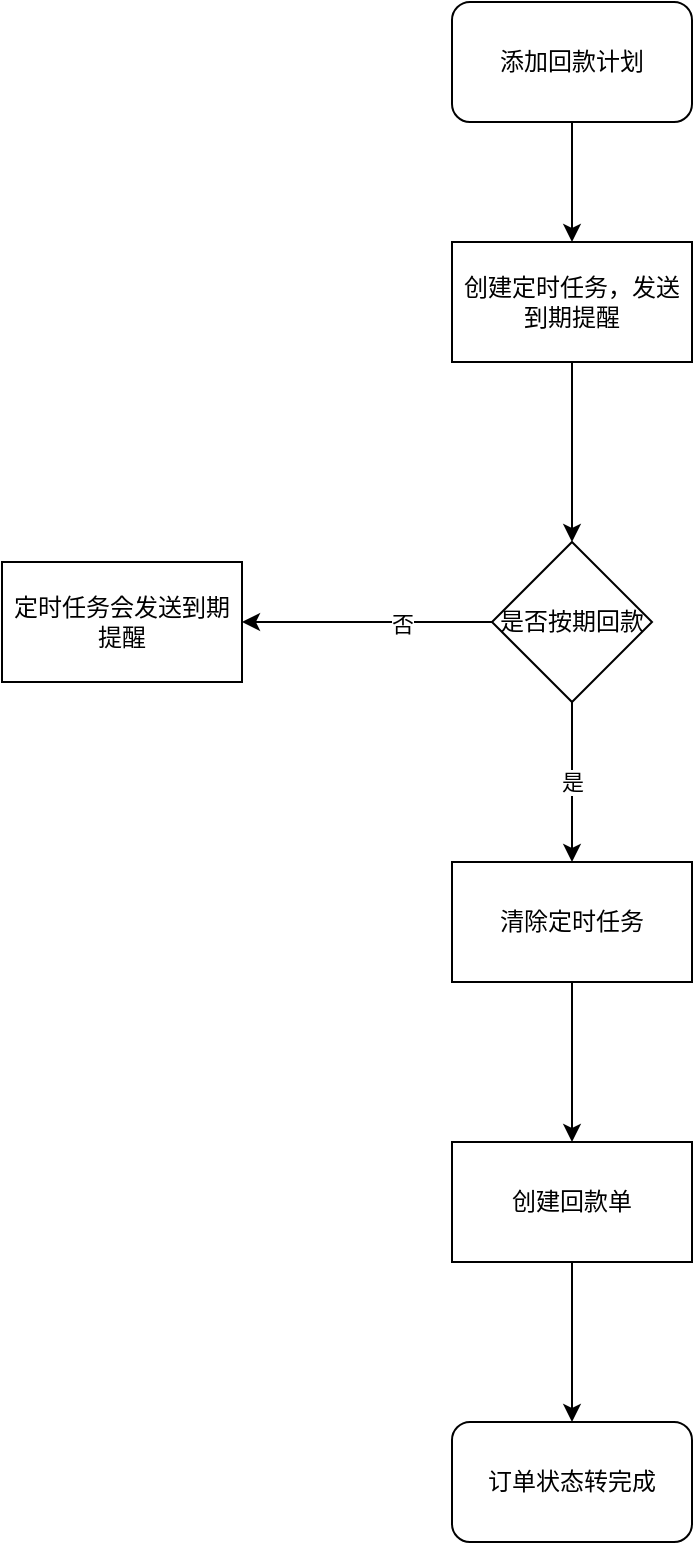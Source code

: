 <mxfile version="14.1.8" type="github">
  <diagram id="GqKOqFa_LnSLoMzZh2zW" name="Page-1">
    <mxGraphModel dx="2066" dy="1129" grid="1" gridSize="10" guides="1" tooltips="1" connect="1" arrows="1" fold="1" page="1" pageScale="1" pageWidth="850" pageHeight="1100" math="0" shadow="0">
      <root>
        <mxCell id="0" />
        <mxCell id="1" parent="0" />
        <mxCell id="sLybfmZlKdAoe-mEPf5w-3" style="edgeStyle=orthogonalEdgeStyle;rounded=0;orthogonalLoop=1;jettySize=auto;html=1;entryX=0.5;entryY=0;entryDx=0;entryDy=0;" edge="1" parent="1" source="sLybfmZlKdAoe-mEPf5w-1" target="sLybfmZlKdAoe-mEPf5w-2">
          <mxGeometry relative="1" as="geometry" />
        </mxCell>
        <mxCell id="sLybfmZlKdAoe-mEPf5w-1" value="添加回款计划" style="rounded=1;whiteSpace=wrap;html=1;" vertex="1" parent="1">
          <mxGeometry x="365" y="100" width="120" height="60" as="geometry" />
        </mxCell>
        <mxCell id="sLybfmZlKdAoe-mEPf5w-5" style="edgeStyle=orthogonalEdgeStyle;rounded=0;orthogonalLoop=1;jettySize=auto;html=1;entryX=0.5;entryY=0;entryDx=0;entryDy=0;" edge="1" parent="1" source="sLybfmZlKdAoe-mEPf5w-2" target="sLybfmZlKdAoe-mEPf5w-7">
          <mxGeometry relative="1" as="geometry">
            <mxPoint x="425" y="360" as="targetPoint" />
          </mxGeometry>
        </mxCell>
        <mxCell id="sLybfmZlKdAoe-mEPf5w-2" value="创建定时任务，发送到期提醒" style="rounded=0;whiteSpace=wrap;html=1;" vertex="1" parent="1">
          <mxGeometry x="365" y="220" width="120" height="60" as="geometry" />
        </mxCell>
        <mxCell id="sLybfmZlKdAoe-mEPf5w-15" style="edgeStyle=orthogonalEdgeStyle;rounded=0;orthogonalLoop=1;jettySize=auto;html=1;" edge="1" parent="1" source="sLybfmZlKdAoe-mEPf5w-6" target="sLybfmZlKdAoe-mEPf5w-14">
          <mxGeometry relative="1" as="geometry" />
        </mxCell>
        <mxCell id="sLybfmZlKdAoe-mEPf5w-6" value="清除定时任务" style="rounded=0;whiteSpace=wrap;html=1;" vertex="1" parent="1">
          <mxGeometry x="365" y="530" width="120" height="60" as="geometry" />
        </mxCell>
        <mxCell id="sLybfmZlKdAoe-mEPf5w-8" value="是" style="edgeStyle=orthogonalEdgeStyle;rounded=0;orthogonalLoop=1;jettySize=auto;html=1;entryX=0.5;entryY=0;entryDx=0;entryDy=0;" edge="1" parent="1" source="sLybfmZlKdAoe-mEPf5w-7" target="sLybfmZlKdAoe-mEPf5w-6">
          <mxGeometry relative="1" as="geometry" />
        </mxCell>
        <mxCell id="sLybfmZlKdAoe-mEPf5w-12" style="edgeStyle=orthogonalEdgeStyle;rounded=0;orthogonalLoop=1;jettySize=auto;html=1;entryX=1;entryY=0.5;entryDx=0;entryDy=0;" edge="1" parent="1" source="sLybfmZlKdAoe-mEPf5w-7" target="sLybfmZlKdAoe-mEPf5w-9">
          <mxGeometry relative="1" as="geometry" />
        </mxCell>
        <mxCell id="sLybfmZlKdAoe-mEPf5w-13" value="否" style="edgeLabel;html=1;align=center;verticalAlign=middle;resizable=0;points=[];" vertex="1" connectable="0" parent="sLybfmZlKdAoe-mEPf5w-12">
          <mxGeometry x="-0.28" y="1" relative="1" as="geometry">
            <mxPoint as="offset" />
          </mxGeometry>
        </mxCell>
        <mxCell id="sLybfmZlKdAoe-mEPf5w-7" value="是否按期回款" style="rhombus;whiteSpace=wrap;html=1;" vertex="1" parent="1">
          <mxGeometry x="385" y="370" width="80" height="80" as="geometry" />
        </mxCell>
        <mxCell id="sLybfmZlKdAoe-mEPf5w-9" value="定时任务会发送到期提醒" style="rounded=0;whiteSpace=wrap;html=1;" vertex="1" parent="1">
          <mxGeometry x="140" y="380" width="120" height="60" as="geometry" />
        </mxCell>
        <mxCell id="sLybfmZlKdAoe-mEPf5w-19" style="edgeStyle=orthogonalEdgeStyle;rounded=0;orthogonalLoop=1;jettySize=auto;html=1;" edge="1" parent="1" source="sLybfmZlKdAoe-mEPf5w-14" target="sLybfmZlKdAoe-mEPf5w-17">
          <mxGeometry relative="1" as="geometry" />
        </mxCell>
        <mxCell id="sLybfmZlKdAoe-mEPf5w-14" value="创建回款单" style="rounded=0;whiteSpace=wrap;html=1;" vertex="1" parent="1">
          <mxGeometry x="365" y="670" width="120" height="60" as="geometry" />
        </mxCell>
        <mxCell id="sLybfmZlKdAoe-mEPf5w-17" value="订单状态转完成" style="rounded=1;whiteSpace=wrap;html=1;" vertex="1" parent="1">
          <mxGeometry x="365" y="810" width="120" height="60" as="geometry" />
        </mxCell>
      </root>
    </mxGraphModel>
  </diagram>
</mxfile>
